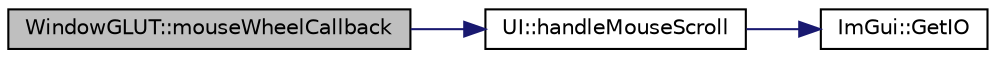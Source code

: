 digraph "WindowGLUT::mouseWheelCallback"
{
 // INTERACTIVE_SVG=YES
  edge [fontname="Helvetica",fontsize="10",labelfontname="Helvetica",labelfontsize="10"];
  node [fontname="Helvetica",fontsize="10",shape=record];
  rankdir="LR";
  Node1 [label="WindowGLUT::mouseWheelCallback",height=0.2,width=0.4,color="black", fillcolor="grey75", style="filled" fontcolor="black"];
  Node1 -> Node2 [color="midnightblue",fontsize="10",style="solid",fontname="Helvetica"];
  Node2 [label="UI::handleMouseScroll",height=0.2,width=0.4,color="black", fillcolor="white", style="filled",URL="$class_u_i.html#a550490a16a68cdb541282596c713fdf5"];
  Node2 -> Node3 [color="midnightblue",fontsize="10",style="solid",fontname="Helvetica"];
  Node3 [label="ImGui::GetIO",height=0.2,width=0.4,color="black", fillcolor="white", style="filled",URL="$namespace_im_gui.html#a3179e560812f878f3961ce803a5d9302"];
}
